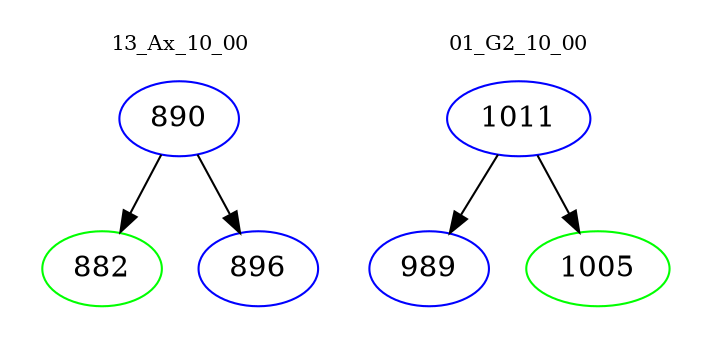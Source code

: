 digraph{
subgraph cluster_0 {
color = white
label = "13_Ax_10_00";
fontsize=10;
T0_890 [label="890", color="blue"]
T0_890 -> T0_882 [color="black"]
T0_882 [label="882", color="green"]
T0_890 -> T0_896 [color="black"]
T0_896 [label="896", color="blue"]
}
subgraph cluster_1 {
color = white
label = "01_G2_10_00";
fontsize=10;
T1_1011 [label="1011", color="blue"]
T1_1011 -> T1_989 [color="black"]
T1_989 [label="989", color="blue"]
T1_1011 -> T1_1005 [color="black"]
T1_1005 [label="1005", color="green"]
}
}
